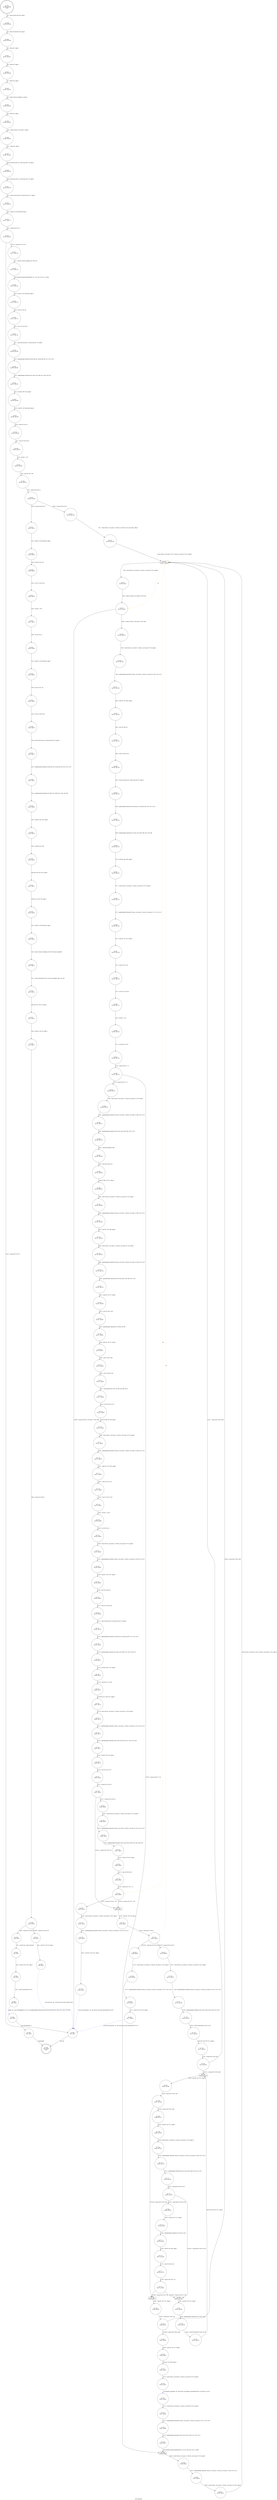 digraph ctrl_check_fds {
label="ctrl_check_fds"
17596 [label="N17596\n(rp:0, ep:0)\nexit", shape="doublecircle"]
17597 [label="N17597\n(rp:190, ep:190)\nentry", shape="doublecircle"]
17597 -> 17599 [label="%3 = alloca %struct.fd_set*, align 8"]
17599 [label="N17599\n(rp:189, ep:189)", shape="circle"]
17599 -> 17600 [label="%4 = alloca %struct.fd_set*, align 8"]
17600 [label="N17600\n(rp:188, ep:188)", shape="circle"]
17600 -> 17601 [label="%5 = alloca i32, align 4"]
17601 [label="N17601\n(rp:187, ep:187)", shape="circle"]
17601 -> 17602 [label="%6 = alloca i32, align 4"]
17602 [label="N17602\n(rp:186, ep:186)", shape="circle"]
17602 -> 17603 [label="%7 = alloca i32, align 4"]
17603 [label="N17603\n(rp:185, ep:185)", shape="circle"]
17603 -> 17604 [label="%8 = alloca %struct.sockaddr_un, align 2"]
17604 [label="N17604\n(rp:184, ep:184)", shape="circle"]
17604 -> 17605 [label="%9 = alloca i32, align 4"]
17605 [label="N17605\n(rp:183, ep:183)", shape="circle"]
17605 -> 17606 [label="%10 = alloca %struct._ctrl_slave_t*, align 8"]
17606 [label="N17606\n(rp:182, ep:182)", shape="circle"]
17606 -> 17607 [label="%11 = alloca i8*, align 8"]
17607 [label="N17607\n(rp:181, ep:181)", shape="circle"]
17607 -> 17609 [label="store %struct.fd_set* %0, %struct.fd_set** %3, align 8"]
17609 [label="N17609\n(rp:180, ep:180)", shape="circle"]
17609 -> 17611 [label="store %struct.fd_set* %1, %struct.fd_set** %4, align 8"]
17611 [label="N17611\n(rp:179, ep:179)", shape="circle"]
17611 -> 17618 [label="%12 = load %struct.fd_set*, %struct.fd_set** %4, align 8"]
17618 [label="N17618\n(rp:178, ep:178)", shape="circle"]
17618 -> 17619 [label="%13 = load i32, i32* @ctrlsock, align 4"]
17619 [label="N17619\n(rp:177, ep:177)", shape="circle"]
17619 -> 17620 [label="%14 = icmp eq i32 %13, 0"]
17620 [label="N17620\n(rp:176, ep:176)", shape="circle"]
17620 -> 17811 [label="[!(%14 = icmp eq i32 %13, 0)]"]
17620 -> 17809 [label="[%14 = icmp eq i32 %13, 0]"]
17623 [label="N17623\n(rp:174, ep:174)", shape="circle"]
17623 -> 17624 [label="call void @llvm.memset.p0i8.i64(i8* %17, i8 0, i64 110, i32 2, i1 false)"]
17624 [label="N17624\n(rp:173, ep:173)", shape="circle"]
17624 -> 17625 [label="%18 = load i32, i32* @ctrlsock, align 4"]
17625 [label="N17625\n(rp:172, ep:172)", shape="circle"]
17625 -> 17626 [label="%19 = sdiv i32 %18, 64"]
17626 [label="N17626\n(rp:171, ep:171)", shape="circle"]
17626 -> 17627 [label="%20 = sext i32 %19 to i64"]
17627 [label="N17627\n(rp:170, ep:170)", shape="circle"]
17627 -> 17628 [label="%21 = load %struct.fd_set*, %struct.fd_set** %3, align 8"]
17628 [label="N17628\n(rp:169, ep:169)", shape="circle"]
17628 -> 17629 [label="%22 = getelementptr inbounds %struct.fd_set, %struct.fd_set* %21, i32 0, i32 0"]
17629 [label="N17629\n(rp:168, ep:168)", shape="circle"]
17629 -> 17630 [label="%23 = getelementptr inbounds [16 x i64], [16 x i64]* %22, i64 0, i64 %20"]
17630 [label="N17630\n(rp:167, ep:167)", shape="circle"]
17630 -> 17631 [label="%24 = load i64, i64* %23, align 8"]
17631 [label="N17631\n(rp:166, ep:166)", shape="circle"]
17631 -> 17632 [label="%25 = load i32, i32* @ctrlsock, align 4"]
17632 [label="N17632\n(rp:165, ep:165)", shape="circle"]
17632 -> 17633 [label="%26 = srem i32 %25, 64"]
17633 [label="N17633\n(rp:164, ep:164)", shape="circle"]
17633 -> 17634 [label="%27 = zext i32 %26 to i64"]
17634 [label="N17634\n(rp:163, ep:163)", shape="circle"]
17634 -> 17635 [label="%28 = shl i64 1, %27"]
17635 [label="N17635\n(rp:162, ep:162)", shape="circle"]
17635 -> 17636 [label="%29 = and i64 %24, %28"]
17636 [label="N17636\n(rp:161, ep:161)", shape="circle"]
17636 -> 17637 [label="%30 = icmp ne i64 %29, 0"]
17637 [label="N17637\n(rp:160, ep:160)", shape="circle"]
17637 -> 17812 [label="[%30 = icmp ne i64 %29, 0]"]
17637 -> 17813 [label="[!(%30 = icmp ne i64 %29, 0)]"]
17639 [label="N17639\n(rp:30, ep:30)", shape="circle"]
17639 -> 17640 [label="%33 = srem i32 %32, 64"]
17640 [label="N17640\n(rp:29, ep:29)", shape="circle"]
17640 -> 17641 [label="%34 = zext i32 %33 to i64"]
17641 [label="N17641\n(rp:28, ep:28)", shape="circle"]
17641 -> 17642 [label="%35 = shl i64 1, %34"]
17642 [label="N17642\n(rp:27, ep:27)", shape="circle"]
17642 -> 17643 [label="%36 = xor i64 %35, -1"]
17643 [label="N17643\n(rp:26, ep:26)", shape="circle"]
17643 -> 17644 [label="%37 = load i32, i32* @ctrlsock, align 4"]
17644 [label="N17644\n(rp:25, ep:25)", shape="circle"]
17644 -> 17645 [label="%38 = sdiv i32 %37, 64"]
17645 [label="N17645\n(rp:24, ep:24)", shape="circle"]
17645 -> 17646 [label="%39 = sext i32 %38 to i64"]
17646 [label="N17646\n(rp:23, ep:23)", shape="circle"]
17646 -> 17647 [label="%40 = load %struct.fd_set*, %struct.fd_set** %3, align 8"]
17647 [label="N17647\n(rp:22, ep:22)", shape="circle"]
17647 -> 17648 [label="%41 = getelementptr inbounds %struct.fd_set, %struct.fd_set* %40, i32 0, i32 0"]
17648 [label="N17648\n(rp:21, ep:21)", shape="circle"]
17648 -> 17649 [label="%42 = getelementptr inbounds [16 x i64], [16 x i64]* %41, i64 0, i64 %39"]
17649 [label="N17649\n(rp:20, ep:20)", shape="circle"]
17649 -> 17650 [label="%43 = load i64, i64* %42, align 8"]
17650 [label="N17650\n(rp:19, ep:19)", shape="circle"]
17650 -> 17651 [label="%44 = and i64 %43, %36"]
17651 [label="N17651\n(rp:18, ep:18)", shape="circle"]
17651 -> 17652 [label="store i64 %44, i64* %42, align 8"]
17652 [label="N17652\n(rp:17, ep:17)", shape="circle"]
17652 -> 17653 [label="store i32 110, i32* %9, align 4"]
17653 [label="N17653\n(rp:16, ep:16)", shape="circle"]
17653 -> 17654 [label="%45 = load i32, i32* @ctrlsock, align 4"]
17654 [label="N17654\n(rp:15, ep:15)", shape="circle"]
17654 -> 17655 [label="%46 = bitcast %struct.sockaddr_un* %8 to %struct.sockaddr*"]
17655 [label="N17655\n(rp:14, ep:14)", shape="circle"]
17655 -> 17656 [label="%47 = call i32 @accept(i32 %45, %struct.sockaddr* %46, i32* %9)"]
17656 [label="N17656\n(rp:13, ep:13)", shape="circle"]
17656 -> 17657 [label="store i32 %47, i32* %5, align 4"]
17657 [label="N17657\n(rp:12, ep:12)", shape="circle"]
17657 -> 17658 [label="%48 = load i32, i32* %5, align 4"]
17658 [label="N17658\n(rp:11, ep:11)", shape="circle"]
17658 -> 17659 [label="%49 = icmp slt i32 %48, 0"]
17659 [label="N17659\n(rp:10, ep:10)", shape="circle"]
17659 -> 17814 [label="[%49 = icmp slt i32 %48, 0]"]
17659 -> 17815 [label="[!(%49 = icmp slt i32 %48, 0)]"]
17661 [label="N17661\n(rp:5, ep:5)", shape="circle"]
17661 -> 17662 [label="%52 = load i32, i32* %51, align 4"]
17662 [label="N17662\n(rp:4, ep:4)", shape="circle"]
17662 -> 17663 [label="%53 = call i8* @strerror(i32 %52)"]
17663 [label="N17663\n(rp:3, ep:3)", shape="circle"]
17663 -> 17664 [label="logger --@-- call void @logger(i32 6, i32 3, i8* getelementptr inbounds ([38 x i8], [38 x i8]* @.str.7.460, i32 0, i32 0), i8* %53)", style="dashed", color="blue"]
17664 [label="N17664\n(rp:2, ep:2)", shape="circle"]
17664 -> 17665 [label="call void @exit(i32 1)"]
17665 [label="N17665\n(rp:1, ep:1)", shape="circle"]
17665 -> 17596 [label="unreachable"]
17667 [label="N17667\n(rp:8, ep:8)", shape="circle"]
17667 -> 17809 [label="_ctrl_slave_new --@-- call void @_ctrl_slave_new(i32 %55)", style="dashed", color="blue"]
17670 [label="N17670\n(rp:158, ep:158)", shape="circle"]
17670 -> 17672 [label="store %struct._ctrl_slave_t* %57, %struct._ctrl_slave_t** %10, align 8"]
17672 [label="N17672\n(rp:157, ep:42)", shape="box"]
17672 -> 17673 [label="%59 = load %struct._ctrl_slave_t*, %struct._ctrl_slave_t** %10, align 8"]
17672 -> 17672 [label="@", style="dashed", color="orange"]
17672 -> 17745 [label="@", style="dashed", color="orange"]
17672 -> 17753 [label="@", style="dashed", color="orange"]
17672 -> 17674 [label="@", style="dashed", color="orange"]
17673 [label="N17673\n(rp:156, ep:41)", shape="circle"]
17673 -> 17674 [label="%60 = icmp ne %struct._ctrl_slave_t* %59, null"]
17674 [label="N17674\n(rp:155, ep:40)", shape="circle"]
17674 -> 17816 [label="[%60 = icmp ne %struct._ctrl_slave_t* %59, null]"]
17674 -> 17809 [label="[!(%60 = icmp ne %struct._ctrl_slave_t* %59, null)]"]
17676 [label="N17676\n(rp:153, ep:130)", shape="circle"]
17676 -> 17677 [label="%63 = getelementptr inbounds %struct._ctrl_slave_t, %struct._ctrl_slave_t* %62, i32 0, i32 2"]
17677 [label="N17677\n(rp:152, ep:129)", shape="circle"]
17677 -> 17678 [label="%64 = load i32, i32* %63, align 8"]
17678 [label="N17678\n(rp:151, ep:128)", shape="circle"]
17678 -> 17679 [label="%65 = sdiv i32 %64, 64"]
17679 [label="N17679\n(rp:150, ep:127)", shape="circle"]
17679 -> 17680 [label="%66 = sext i32 %65 to i64"]
17680 [label="N17680\n(rp:149, ep:126)", shape="circle"]
17680 -> 17681 [label="%67 = load %struct.fd_set*, %struct.fd_set** %3, align 8"]
17681 [label="N17681\n(rp:148, ep:125)", shape="circle"]
17681 -> 17682 [label="%68 = getelementptr inbounds %struct.fd_set, %struct.fd_set* %67, i32 0, i32 0"]
17682 [label="N17682\n(rp:147, ep:124)", shape="circle"]
17682 -> 17683 [label="%69 = getelementptr inbounds [16 x i64], [16 x i64]* %68, i64 0, i64 %66"]
17683 [label="N17683\n(rp:146, ep:123)", shape="circle"]
17683 -> 17684 [label="%70 = load i64, i64* %69, align 8"]
17684 [label="N17684\n(rp:145, ep:122)", shape="circle"]
17684 -> 17685 [label="%71 = load %struct._ctrl_slave_t*, %struct._ctrl_slave_t** %10, align 8"]
17685 [label="N17685\n(rp:144, ep:121)", shape="circle"]
17685 -> 17686 [label="%72 = getelementptr inbounds %struct._ctrl_slave_t, %struct._ctrl_slave_t* %71, i32 0, i32 2"]
17686 [label="N17686\n(rp:143, ep:120)", shape="circle"]
17686 -> 17687 [label="%73 = load i32, i32* %72, align 8"]
17687 [label="N17687\n(rp:142, ep:119)", shape="circle"]
17687 -> 17688 [label="%74 = srem i32 %73, 64"]
17688 [label="N17688\n(rp:141, ep:118)", shape="circle"]
17688 -> 17689 [label="%75 = zext i32 %74 to i64"]
17689 [label="N17689\n(rp:140, ep:117)", shape="circle"]
17689 -> 17690 [label="%76 = shl i64 1, %75"]
17690 [label="N17690\n(rp:139, ep:116)", shape="circle"]
17690 -> 17691 [label="%77 = and i64 %70, %76"]
17691 [label="N17691\n(rp:138, ep:115)", shape="circle"]
17691 -> 17692 [label="%78 = icmp ne i64 %77, 0"]
17692 [label="N17692\n(rp:137, ep:114)", shape="circle"]
17692 -> 17818 [label="[%78 = icmp ne i64 %77, 0]"]
17692 -> 17804 [label="[!(%78 = icmp ne i64 %77, 0)]"]
17694 [label="N17694\n(rp:135, ep:112)", shape="circle"]
17694 -> 17695 [label="%81 = getelementptr inbounds %struct._ctrl_slave_t, %struct._ctrl_slave_t* %80, i32 0, i32 3"]
17695 [label="N17695\n(rp:134, ep:111)", shape="circle"]
17695 -> 17696 [label="%82 = getelementptr inbounds [1024 x i8], [1024 x i8]* %81, i32 0, i32 0"]
17696 [label="N17696\n(rp:133, ep:110)", shape="circle"]
17696 -> 17697 [label="%83 = call i64 @strlen(i8* %82)"]
17697 [label="N17697\n(rp:132, ep:109)", shape="circle"]
17697 -> 17698 [label="%84 = trunc i64 %83 to i32"]
17698 [label="N17698\n(rp:131, ep:108)", shape="circle"]
17698 -> 17699 [label="store i32 %84, i32* %7, align 4"]
17699 [label="N17699\n(rp:130, ep:107)", shape="circle"]
17699 -> 17700 [label="%85 = load %struct._ctrl_slave_t*, %struct._ctrl_slave_t** %10, align 8"]
17700 [label="N17700\n(rp:129, ep:106)", shape="circle"]
17700 -> 17701 [label="%86 = getelementptr inbounds %struct._ctrl_slave_t, %struct._ctrl_slave_t* %85, i32 0, i32 2"]
17701 [label="N17701\n(rp:128, ep:105)", shape="circle"]
17701 -> 17702 [label="%87 = load i32, i32* %86, align 8"]
17702 [label="N17702\n(rp:127, ep:104)", shape="circle"]
17702 -> 17703 [label="%88 = load %struct._ctrl_slave_t*, %struct._ctrl_slave_t** %10, align 8"]
17703 [label="N17703\n(rp:126, ep:103)", shape="circle"]
17703 -> 17704 [label="%89 = getelementptr inbounds %struct._ctrl_slave_t, %struct._ctrl_slave_t* %88, i32 0, i32 3"]
17704 [label="N17704\n(rp:125, ep:102)", shape="circle"]
17704 -> 17705 [label="%90 = getelementptr inbounds [1024 x i8], [1024 x i8]* %89, i32 0, i32 0"]
17705 [label="N17705\n(rp:124, ep:101)", shape="circle"]
17705 -> 17706 [label="%91 = load i32, i32* %7, align 4"]
17706 [label="N17706\n(rp:123, ep:100)", shape="circle"]
17706 -> 17707 [label="%92 = sext i32 %91 to i64"]
17707 [label="N17707\n(rp:122, ep:99)", shape="circle"]
17707 -> 17708 [label="%93 = getelementptr inbounds i8, i8* %90, i64 %92"]
17708 [label="N17708\n(rp:121, ep:98)", shape="circle"]
17708 -> 17709 [label="%94 = load i32, i32* %7, align 4"]
17709 [label="N17709\n(rp:120, ep:97)", shape="circle"]
17709 -> 17710 [label="%95 = sub i32 1024, %94"]
17710 [label="N17710\n(rp:119, ep:96)", shape="circle"]
17710 -> 17711 [label="%96 = sext i32 %95 to i64"]
17711 [label="N17711\n(rp:118, ep:95)", shape="circle"]
17711 -> 17712 [label="%97 = call i64 @recv(i32 %87, i8* %93, i64 %96, i32 0)"]
17712 [label="N17712\n(rp:117, ep:94)", shape="circle"]
17712 -> 17713 [label="%98 = trunc i64 %97 to i32"]
17713 [label="N17713\n(rp:116, ep:93)", shape="circle"]
17713 -> 17714 [label="store i32 %98, i32* %6, align 4"]
17714 [label="N17714\n(rp:115, ep:92)", shape="circle"]
17714 -> 17715 [label="%99 = load %struct._ctrl_slave_t*, %struct._ctrl_slave_t** %10, align 8"]
17715 [label="N17715\n(rp:114, ep:91)", shape="circle"]
17715 -> 17716 [label="%100 = getelementptr inbounds %struct._ctrl_slave_t, %struct._ctrl_slave_t* %99, i32 0, i32 2"]
17716 [label="N17716\n(rp:113, ep:90)", shape="circle"]
17716 -> 17717 [label="%101 = load i32, i32* %100, align 8"]
17717 [label="N17717\n(rp:112, ep:89)", shape="circle"]
17717 -> 17718 [label="%102 = srem i32 %101, 64"]
17718 [label="N17718\n(rp:111, ep:88)", shape="circle"]
17718 -> 17719 [label="%103 = zext i32 %102 to i64"]
17719 [label="N17719\n(rp:110, ep:87)", shape="circle"]
17719 -> 17720 [label="%104 = shl i64 1, %103"]
17720 [label="N17720\n(rp:109, ep:86)", shape="circle"]
17720 -> 17721 [label="%105 = xor i64 %104, -1"]
17721 [label="N17721\n(rp:108, ep:85)", shape="circle"]
17721 -> 17722 [label="%106 = load %struct._ctrl_slave_t*, %struct._ctrl_slave_t** %10, align 8"]
17722 [label="N17722\n(rp:107, ep:84)", shape="circle"]
17722 -> 17723 [label="%107 = getelementptr inbounds %struct._ctrl_slave_t, %struct._ctrl_slave_t* %106, i32 0, i32 2"]
17723 [label="N17723\n(rp:106, ep:83)", shape="circle"]
17723 -> 17724 [label="%108 = load i32, i32* %107, align 8"]
17724 [label="N17724\n(rp:105, ep:82)", shape="circle"]
17724 -> 17725 [label="%109 = sdiv i32 %108, 64"]
17725 [label="N17725\n(rp:104, ep:81)", shape="circle"]
17725 -> 17726 [label="%110 = sext i32 %109 to i64"]
17726 [label="N17726\n(rp:103, ep:80)", shape="circle"]
17726 -> 17727 [label="%111 = load %struct.fd_set*, %struct.fd_set** %3, align 8"]
17727 [label="N17727\n(rp:102, ep:79)", shape="circle"]
17727 -> 17728 [label="%112 = getelementptr inbounds %struct.fd_set, %struct.fd_set* %111, i32 0, i32 0"]
17728 [label="N17728\n(rp:101, ep:78)", shape="circle"]
17728 -> 17729 [label="%113 = getelementptr inbounds [16 x i64], [16 x i64]* %112, i64 0, i64 %110"]
17729 [label="N17729\n(rp:100, ep:77)", shape="circle"]
17729 -> 17730 [label="%114 = load i64, i64* %113, align 8"]
17730 [label="N17730\n(rp:99, ep:76)", shape="circle"]
17730 -> 17731 [label="%115 = and i64 %114, %105"]
17731 [label="N17731\n(rp:98, ep:75)", shape="circle"]
17731 -> 17732 [label="store i64 %115, i64* %113, align 8"]
17732 [label="N17732\n(rp:97, ep:74)", shape="circle"]
17732 -> 17733 [label="%116 = load %struct._ctrl_slave_t*, %struct._ctrl_slave_t** %10, align 8"]
17733 [label="N17733\n(rp:96, ep:73)", shape="circle"]
17733 -> 17734 [label="%117 = getelementptr inbounds %struct._ctrl_slave_t, %struct._ctrl_slave_t* %116, i32 0, i32 3"]
17734 [label="N17734\n(rp:95, ep:72)", shape="circle"]
17734 -> 17735 [label="%118 = getelementptr inbounds [1024 x i8], [1024 x i8]* %117, i64 0, i64 1023"]
17735 [label="N17735\n(rp:94, ep:71)", shape="circle"]
17735 -> 17736 [label="%119 = load i8, i8* %118, align 1"]
17736 [label="N17736\n(rp:93, ep:70)", shape="circle"]
17736 -> 17737 [label="%120 = sext i8 %119 to i32"]
17737 [label="N17737\n(rp:92, ep:69)", shape="circle"]
17737 -> 17738 [label="%121 = icmp ne i32 %120, 0"]
17738 [label="N17738\n(rp:91, ep:68)", shape="circle"]
17738 -> 17820 [label="[%121 = icmp ne i32 %120, 0]"]
17738 -> 17751 [label="[!(%121 = icmp ne i32 %120, 0)]"]
17740 [label="N17740\n(rp:89, ep:63)", shape="circle"]
17740 -> 17741 [label="%124 = getelementptr inbounds %struct._ctrl_slave_t, %struct._ctrl_slave_t* %123, i32 0, i32 3"]
17741 [label="N17741\n(rp:88, ep:62)", shape="circle"]
17741 -> 17742 [label="%125 = getelementptr inbounds [1024 x i8], [1024 x i8]* %124, i64 0, i64 1023"]
17742 [label="N17742\n(rp:87, ep:61)", shape="circle"]
17742 -> 17743 [label="%126 = load i8, i8* %125, align 1"]
17743 [label="N17743\n(rp:86, ep:60)", shape="circle"]
17743 -> 17744 [label="%127 = sext i8 %126 to i32"]
17744 [label="N17744\n(rp:85, ep:59)", shape="circle"]
17744 -> 17745 [label="%128 = icmp ne i32 %127, 10"]
17745 [label="N17745\n(rp:84, ep:58)", shape="circle"]
17745 -> 17822 [label="[%128 = icmp ne i32 %127, 10]"]
17745 -> 17751 [label="[!(%128 = icmp ne i32 %127, 10)]"]
17747 [label="N17747\n(rp:34, ep:34)", shape="circle"]
17747 -> 17748 [label="%131 = getelementptr inbounds %struct._ctrl_slave_t, %struct._ctrl_slave_t* %130, i32 0, i32 2"]
17748 [label="N17748\n(rp:33, ep:33)", shape="circle"]
17748 -> 17749 [label="%132 = load i32, i32* %131, align 8"]
17749 [label="N17749\n(rp:32, ep:32)", shape="circle"]
17749 -> 17809 [label="_ctrl_slave_disconnect --@-- call void @_ctrl_slave_disconnect(i32 %132)", style="dashed", color="blue"]
17751 [label="N17751\n(rp:83, ep:67)", shape="box"]
17751 -> 17752 [label="%134 = load i32, i32* %6, align 4"]
17752 [label="N17752\n(rp:82, ep:66)", shape="circle"]
17752 -> 17753 [label="%135 = icmp sgt i32 %134, 0"]
17753 [label="N17753\n(rp:81, ep:65)", shape="circle"]
17753 -> 17824 [label="[%135 = icmp sgt i32 %134, 0]"]
17753 -> 17825 [label="[!(%135 = icmp sgt i32 %134, 0)]"]
17756 [label="N17756\n(rp:75, ep:137)", shape="circle"]
17756 -> 17757 [label="%138 = getelementptr inbounds %struct._ctrl_slave_t, %struct._ctrl_slave_t* %137, i32 0, i32 3"]
17757 [label="N17757\n(rp:74, ep:136)", shape="circle"]
17757 -> 17758 [label="%139 = getelementptr inbounds [1024 x i8], [1024 x i8]* %138, i32 0, i32 0"]
17758 [label="N17758\n(rp:73, ep:135)", shape="circle"]
17758 -> 17759 [label="%140 = call i8* @strchr(i8* %139, i32 10)"]
17759 [label="N17759\n(rp:72, ep:134)", shape="circle"]
17759 -> 17760 [label="store i8* %140, i8** %11, align 8"]
17760 [label="N17760\n(rp:71, ep:133)", shape="circle"]
17760 -> 17761 [label="%141 = icmp eq i8* %140, null"]
17761 [label="N17761\n(rp:70, ep:132)", shape="circle"]
17761 -> 17672 [label="[%141 = icmp eq i8* %140, null]"]
17761 -> 17764 [label="[!(%141 = icmp eq i8* %140, null)]"]
17764 [label="N17764\n(rp:69, ep:141)", shape="box"]
17764 -> 17765 [label="%145 = load i8*, i8** %11, align 8"]
17765 [label="N17765\n(rp:68, ep:140)", shape="circle"]
17765 -> 17766 [label="%146 = icmp ne i8* %145, null"]
17766 [label="N17766\n(rp:67, ep:139)", shape="circle"]
17766 -> 17828 [label="[%146 = icmp ne i8* %145, null]"]
17766 -> 17785 [label="[!(%146 = icmp ne i8* %145, null)]"]
17768 [label="N17768\n(rp:65, ep:156)", shape="circle"]
17768 -> 17769 [label="%149 = load %struct._ctrl_slave_t*, %struct._ctrl_slave_t** %10, align 8"]
17769 [label="N17769\n(rp:64, ep:155)", shape="circle"]
17769 -> 17770 [label="%150 = getelementptr inbounds %struct._ctrl_slave_t, %struct._ctrl_slave_t* %149, i32 0, i32 3"]
17770 [label="N17770\n(rp:63, ep:154)", shape="circle"]
17770 -> 17771 [label="%151 = getelementptr inbounds [1024 x i8], [1024 x i8]* %150, i32 0, i32 0"]
17771 [label="N17771\n(rp:62, ep:153)", shape="circle"]
17771 -> 17772 [label="%152 = icmp ugt i8* %148, %151"]
17772 [label="N17772\n(rp:61, ep:152)", shape="circle"]
17772 -> 17830 [label="[%152 = icmp ugt i8* %148, %151]"]
17772 -> 17780 [label="[!(%152 = icmp ugt i8* %148, %151)]"]
17774 [label="N17774\n(rp:59, ep:150)", shape="circle"]
17774 -> 17775 [label="%155 = getelementptr inbounds i8, i8* %154, i64 -1"]
17775 [label="N17775\n(rp:58, ep:149)", shape="circle"]
17775 -> 17776 [label="%156 = load i8, i8* %155, align 1"]
17776 [label="N17776\n(rp:57, ep:148)", shape="circle"]
17776 -> 17777 [label="%157 = sext i8 %156 to i32"]
17777 [label="N17777\n(rp:56, ep:147)", shape="circle"]
17777 -> 17778 [label="%158 = icmp ne i32 %157, 92"]
17778 [label="N17778\n(rp:55, ep:146)", shape="circle"]
17778 -> 17785 [label="[%158 = icmp ne i32 %157, 92]"]
17778 -> 17780 [label="[!(%158 = icmp ne i32 %157, 92)]"]
17780 [label="N17780\n(rp:54, ep:145)", shape="box"]
17780 -> 17781 [label="%161 = load i8*, i8** %11, align 8"]
17781 [label="N17781\n(rp:53, ep:144)", shape="circle"]
17781 -> 17782 [label="%162 = getelementptr inbounds i8, i8* %161, i64 1"]
17782 [label="N17782\n(rp:52, ep:143)", shape="circle"]
17782 -> 17783 [label="%163 = call i8* @strchr(i8* %162, i32 10)"]
17783 [label="N17783\n(rp:51, ep:142)", shape="circle"]
17783 -> 17764 [label="store i8* %163, i8** %11, align 8"]
17785 [label="N17785\n(rp:50, ep:57)", shape="box"]
17785 -> 17786 [label="%165 = load i8*, i8** %11, align 8"]
17786 [label="N17786\n(rp:49, ep:56)", shape="circle"]
17786 -> 17787 [label="%166 = icmp eq i8* %165, null"]
17787 [label="N17787\n(rp:48, ep:55)", shape="circle"]
17787 -> 17835 [label="[!(%166 = icmp eq i8* %165, null)]"]
17787 -> 17672 [label="[%166 = icmp eq i8* %165, null]"]
17790 [label="N17790\n(rp:46, ep:53)", shape="circle"]
17790 -> 17791 [label="store i8 0, i8* %169, align 1"]
17791 [label="N17791\n(rp:45, ep:52)", shape="circle"]
17791 -> 17792 [label="%170 = load %struct._ctrl_slave_t*, %struct._ctrl_slave_t** %10, align 8"]
17792 [label="N17792\n(rp:44, ep:51)", shape="circle"]
17792 -> 17793 [label="_ctrl_dispatch_command --@-- call void @_ctrl_dispatch_command(%struct._ctrl_slave_t* %170)", style="dashed", color="blue"]
17793 [label="N17793\n(rp:43, ep:50)", shape="circle"]
17793 -> 17794 [label="%171 = load %struct._ctrl_slave_t*, %struct._ctrl_slave_t** %10, align 8"]
17794 [label="N17794\n(rp:42, ep:49)", shape="circle"]
17794 -> 17795 [label="%172 = getelementptr inbounds %struct._ctrl_slave_t, %struct._ctrl_slave_t* %171, i32 0, i32 3"]
17795 [label="N17795\n(rp:41, ep:48)", shape="circle"]
17795 -> 17796 [label="%173 = getelementptr inbounds [1024 x i8], [1024 x i8]* %172, i32 0, i32 0"]
17796 [label="N17796\n(rp:40, ep:47)", shape="circle"]
17796 -> 17804 [label="call void @llvm.memset.p0i8.i64(i8* %173, i8 0, i64 1024, i32 4, i1 false)"]
17799 [label="N17799\n(rp:79, ep:38)", shape="circle"]
17799 -> 17800 [label="%176 = getelementptr inbounds %struct._ctrl_slave_t, %struct._ctrl_slave_t* %175, i32 0, i32 2"]
17800 [label="N17800\n(rp:78, ep:37)", shape="circle"]
17800 -> 17801 [label="%177 = load i32, i32* %176, align 8"]
17801 [label="N17801\n(rp:77, ep:36)", shape="circle"]
17801 -> 17809 [label="_ctrl_slave_disconnect --@-- call void @_ctrl_slave_disconnect(i32 %177)", style="dashed", color="blue"]
17804 [label="N17804\n(rp:39, ep:46)", shape="box"]
17804 -> 17805 [label="%180 = load %struct._ctrl_slave_t*, %struct._ctrl_slave_t** %10, align 8"]
17805 [label="N17805\n(rp:38, ep:45)", shape="circle"]
17805 -> 17806 [label="%181 = getelementptr inbounds %struct._ctrl_slave_t, %struct._ctrl_slave_t* %180, i32 0, i32 1"]
17806 [label="N17806\n(rp:37, ep:44)", shape="circle"]
17806 -> 17807 [label="%182 = load %struct._ctrl_slave_t*, %struct._ctrl_slave_t** %181, align 8"]
17807 [label="N17807\n(rp:36, ep:43)", shape="circle"]
17807 -> 17672 [label="store %struct._ctrl_slave_t* %182, %struct._ctrl_slave_t** %10, align 8"]
17809 [label="N17809\n(rp:7, ep:7)", shape="circle"]
17809 -> 17596 [label="ret void"]
17811 [label="N17811\n(rp:175, ep:175)", shape="circle"]
17811 -> 17623 [label="%17 = bitcast %struct.sockaddr_un* %8 to i8*"]
17812 [label="N17812\n(rp:31, ep:31)", shape="circle"]
17812 -> 17639 [label="%32 = load i32, i32* @ctrlsock, align 4"]
17813 [label="N17813\n(rp:159, ep:159)", shape="circle"]
17813 -> 17670 [label="%57 = load %struct._ctrl_slave_t*, %struct._ctrl_slave_t** @_ctrl_slaves, align 8"]
17814 [label="N17814\n(rp:6, ep:6)", shape="circle"]
17814 -> 17661 [label="%51 = call i32* @__errno_location()"]
17815 [label="N17815\n(rp:9, ep:9)", shape="circle"]
17815 -> 17667 [label="%55 = load i32, i32* %5, align 4"]
17816 [label="N17816\n(rp:154, ep:131)", shape="circle"]
17816 -> 17676 [label="%62 = load %struct._ctrl_slave_t*, %struct._ctrl_slave_t** %10, align 8"]
17818 [label="N17818\n(rp:136, ep:113)", shape="circle"]
17818 -> 17694 [label="%80 = load %struct._ctrl_slave_t*, %struct._ctrl_slave_t** %10, align 8"]
17820 [label="N17820\n(rp:90, ep:64)", shape="circle"]
17820 -> 17740 [label="%123 = load %struct._ctrl_slave_t*, %struct._ctrl_slave_t** %10, align 8"]
17822 [label="N17822\n(rp:35, ep:35)", shape="circle"]
17822 -> 17747 [label="%130 = load %struct._ctrl_slave_t*, %struct._ctrl_slave_t** %10, align 8"]
17824 [label="N17824\n(rp:76, ep:138)", shape="circle"]
17824 -> 17756 [label="%137 = load %struct._ctrl_slave_t*, %struct._ctrl_slave_t** %10, align 8"]
17825 [label="N17825\n(rp:80, ep:39)", shape="circle"]
17825 -> 17799 [label="%175 = load %struct._ctrl_slave_t*, %struct._ctrl_slave_t** %10, align 8"]
17828 [label="N17828\n(rp:66, ep:157)", shape="circle"]
17828 -> 17768 [label="%148 = load i8*, i8** %11, align 8"]
17830 [label="N17830\n(rp:60, ep:151)", shape="circle"]
17830 -> 17774 [label="%154 = load i8*, i8** %11, align 8"]
17835 [label="N17835\n(rp:47, ep:54)", shape="circle"]
17835 -> 17790 [label="%169 = load i8*, i8** %11, align 8"]
}
